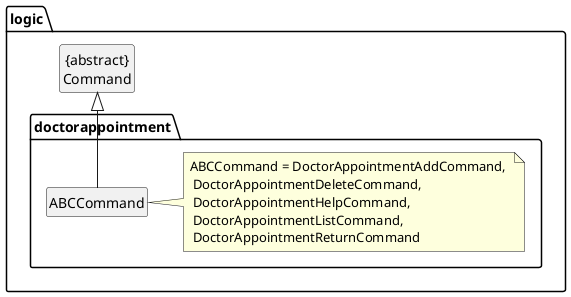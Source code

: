 @startuml
hide members
hide circle
skinparam classAttributeIconSize 0
package logic{
Class "{abstract}\nCommand" as Command
package doctorappointment {
Command <|-- ABCCommand
note right: ABCCommand = DoctorAppointmentAddCommand, \n DoctorAppointmentDeleteCommand,\n DoctorAppointmentHelpCommand,\n DoctorAppointmentListCommand, \n DoctorAppointmentReturnCommand
}
}
@enduml